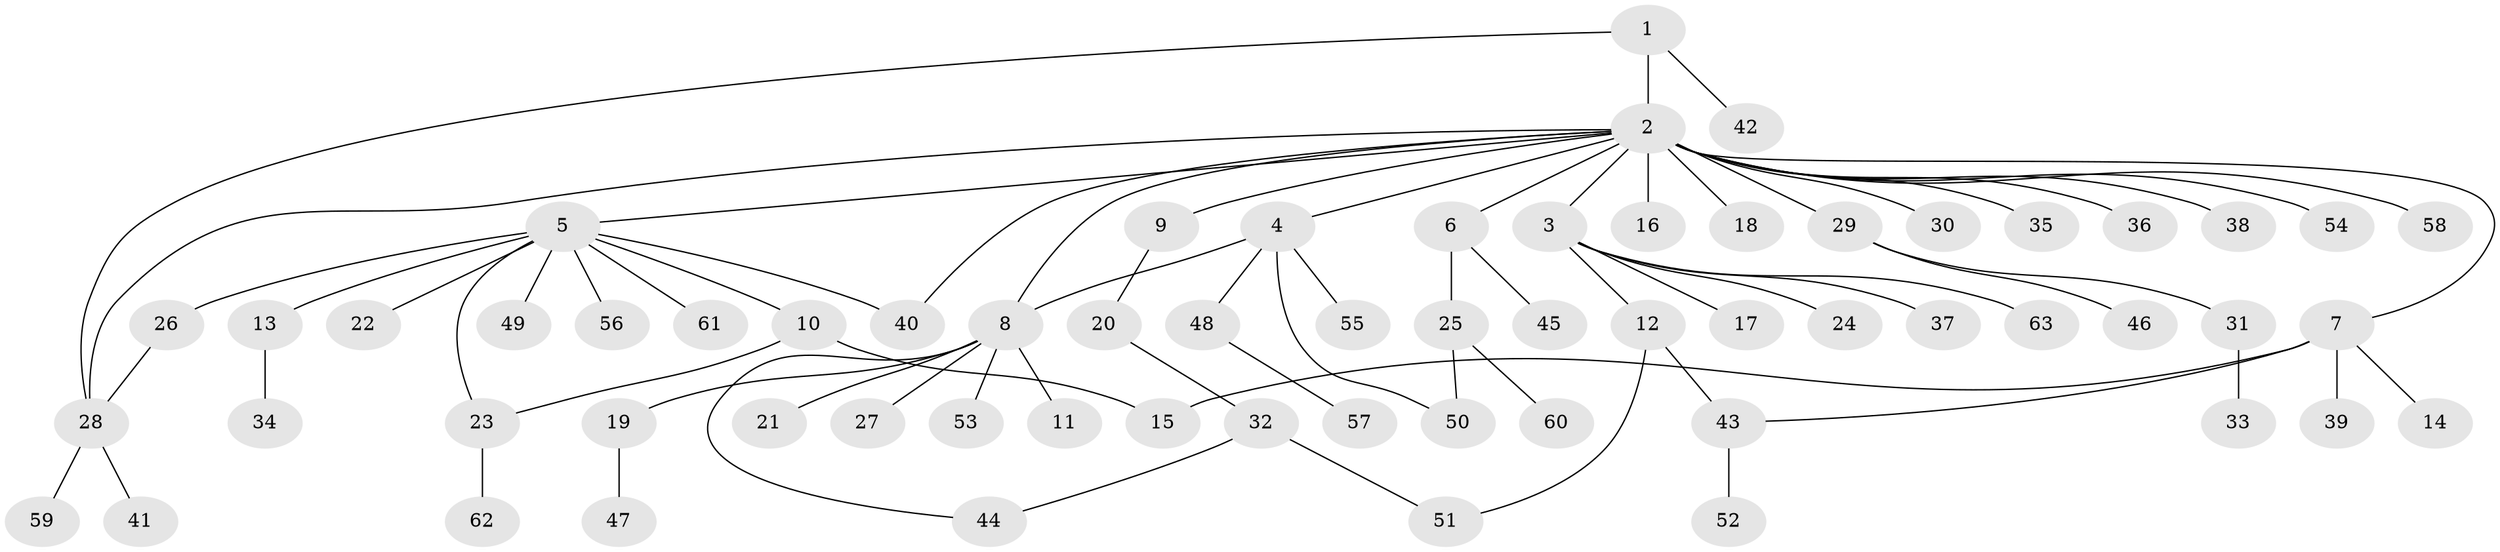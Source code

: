 // coarse degree distribution, {2: 0.15217391304347827, 18: 0.021739130434782608, 5: 0.06521739130434782, 8: 0.021739130434782608, 4: 0.06521739130434782, 7: 0.021739130434782608, 3: 0.043478260869565216, 1: 0.6086956521739131}
// Generated by graph-tools (version 1.1) at 2025/23/03/03/25 07:23:49]
// undirected, 63 vertices, 72 edges
graph export_dot {
graph [start="1"]
  node [color=gray90,style=filled];
  1;
  2;
  3;
  4;
  5;
  6;
  7;
  8;
  9;
  10;
  11;
  12;
  13;
  14;
  15;
  16;
  17;
  18;
  19;
  20;
  21;
  22;
  23;
  24;
  25;
  26;
  27;
  28;
  29;
  30;
  31;
  32;
  33;
  34;
  35;
  36;
  37;
  38;
  39;
  40;
  41;
  42;
  43;
  44;
  45;
  46;
  47;
  48;
  49;
  50;
  51;
  52;
  53;
  54;
  55;
  56;
  57;
  58;
  59;
  60;
  61;
  62;
  63;
  1 -- 2;
  1 -- 28;
  1 -- 42;
  2 -- 3;
  2 -- 4;
  2 -- 5;
  2 -- 6;
  2 -- 7;
  2 -- 8;
  2 -- 9;
  2 -- 16;
  2 -- 18;
  2 -- 28;
  2 -- 29;
  2 -- 30;
  2 -- 35;
  2 -- 36;
  2 -- 38;
  2 -- 40;
  2 -- 54;
  2 -- 58;
  3 -- 12;
  3 -- 17;
  3 -- 24;
  3 -- 37;
  3 -- 63;
  4 -- 8;
  4 -- 48;
  4 -- 50;
  4 -- 55;
  5 -- 10;
  5 -- 13;
  5 -- 22;
  5 -- 23;
  5 -- 26;
  5 -- 40;
  5 -- 49;
  5 -- 56;
  5 -- 61;
  6 -- 25;
  6 -- 45;
  7 -- 14;
  7 -- 15;
  7 -- 39;
  7 -- 43;
  8 -- 11;
  8 -- 19;
  8 -- 21;
  8 -- 27;
  8 -- 44;
  8 -- 53;
  9 -- 20;
  10 -- 15;
  10 -- 23;
  12 -- 43;
  12 -- 51;
  13 -- 34;
  19 -- 47;
  20 -- 32;
  23 -- 62;
  25 -- 50;
  25 -- 60;
  26 -- 28;
  28 -- 41;
  28 -- 59;
  29 -- 31;
  29 -- 46;
  31 -- 33;
  32 -- 44;
  32 -- 51;
  43 -- 52;
  48 -- 57;
}
